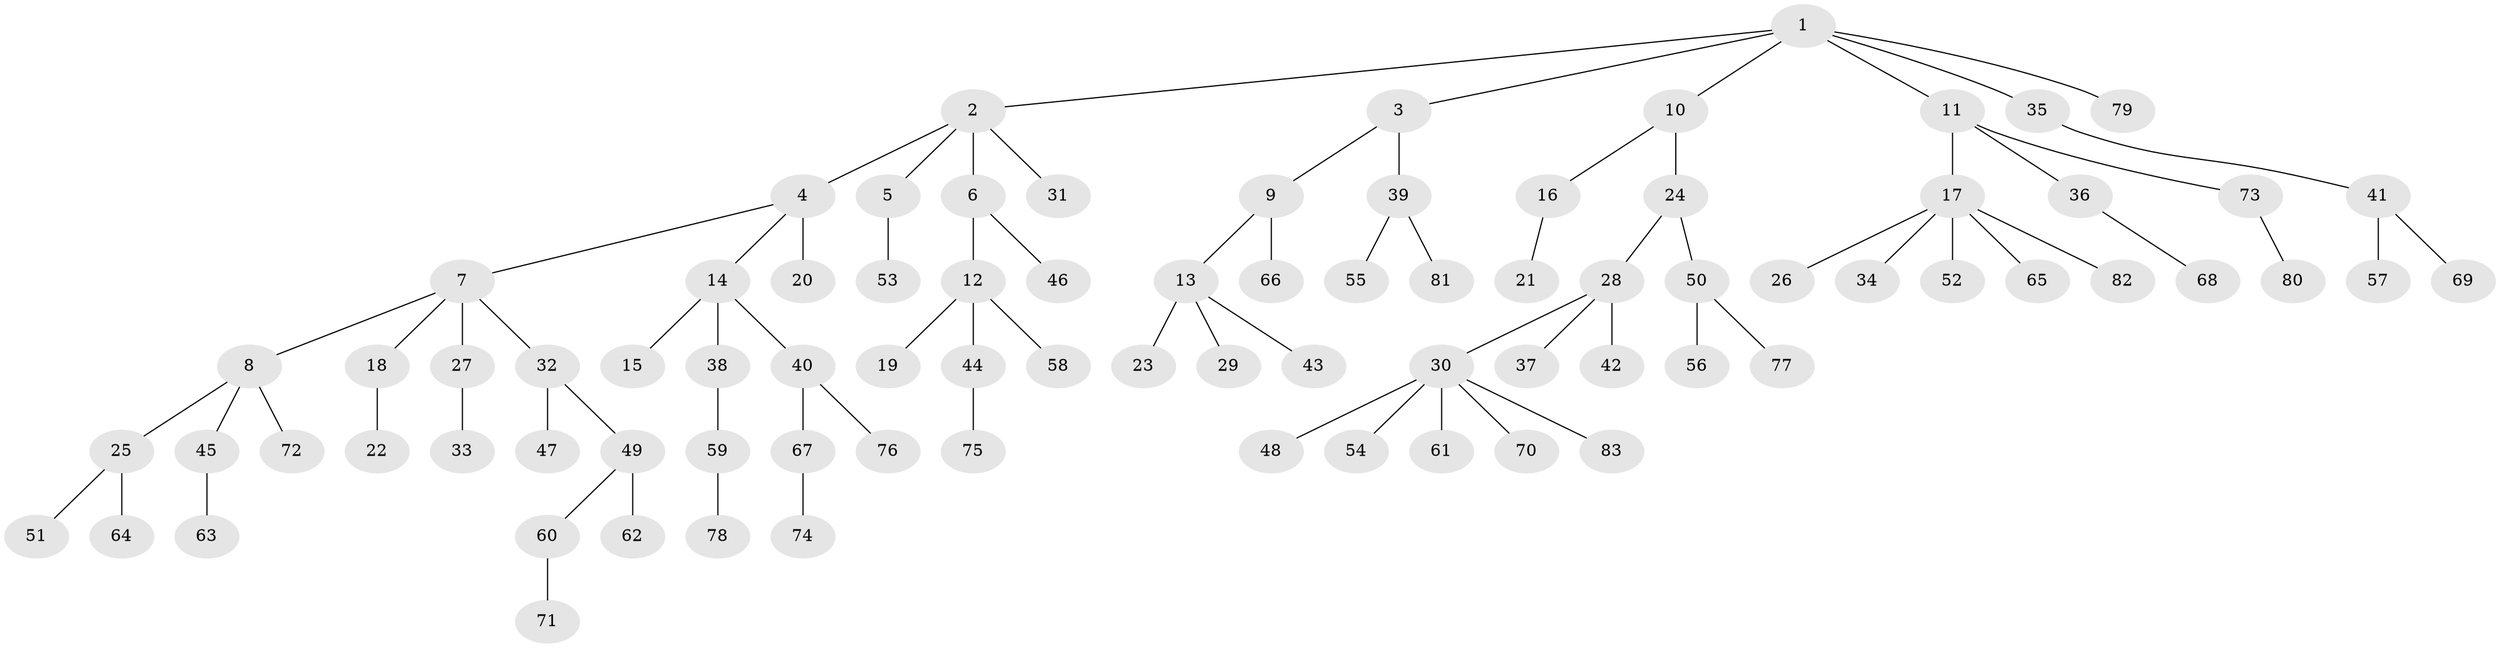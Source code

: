 // coarse degree distribution, {9: 0.017543859649122806, 3: 0.12280701754385964, 1: 0.631578947368421, 5: 0.03508771929824561, 6: 0.017543859649122806, 4: 0.03508771929824561, 2: 0.12280701754385964, 8: 0.017543859649122806}
// Generated by graph-tools (version 1.1) at 2025/42/03/06/25 10:42:02]
// undirected, 83 vertices, 82 edges
graph export_dot {
graph [start="1"]
  node [color=gray90,style=filled];
  1;
  2;
  3;
  4;
  5;
  6;
  7;
  8;
  9;
  10;
  11;
  12;
  13;
  14;
  15;
  16;
  17;
  18;
  19;
  20;
  21;
  22;
  23;
  24;
  25;
  26;
  27;
  28;
  29;
  30;
  31;
  32;
  33;
  34;
  35;
  36;
  37;
  38;
  39;
  40;
  41;
  42;
  43;
  44;
  45;
  46;
  47;
  48;
  49;
  50;
  51;
  52;
  53;
  54;
  55;
  56;
  57;
  58;
  59;
  60;
  61;
  62;
  63;
  64;
  65;
  66;
  67;
  68;
  69;
  70;
  71;
  72;
  73;
  74;
  75;
  76;
  77;
  78;
  79;
  80;
  81;
  82;
  83;
  1 -- 2;
  1 -- 3;
  1 -- 10;
  1 -- 11;
  1 -- 35;
  1 -- 79;
  2 -- 4;
  2 -- 5;
  2 -- 6;
  2 -- 31;
  3 -- 9;
  3 -- 39;
  4 -- 7;
  4 -- 14;
  4 -- 20;
  5 -- 53;
  6 -- 12;
  6 -- 46;
  7 -- 8;
  7 -- 18;
  7 -- 27;
  7 -- 32;
  8 -- 25;
  8 -- 45;
  8 -- 72;
  9 -- 13;
  9 -- 66;
  10 -- 16;
  10 -- 24;
  11 -- 17;
  11 -- 36;
  11 -- 73;
  12 -- 19;
  12 -- 44;
  12 -- 58;
  13 -- 23;
  13 -- 29;
  13 -- 43;
  14 -- 15;
  14 -- 38;
  14 -- 40;
  16 -- 21;
  17 -- 26;
  17 -- 34;
  17 -- 52;
  17 -- 65;
  17 -- 82;
  18 -- 22;
  24 -- 28;
  24 -- 50;
  25 -- 51;
  25 -- 64;
  27 -- 33;
  28 -- 30;
  28 -- 37;
  28 -- 42;
  30 -- 48;
  30 -- 54;
  30 -- 61;
  30 -- 70;
  30 -- 83;
  32 -- 47;
  32 -- 49;
  35 -- 41;
  36 -- 68;
  38 -- 59;
  39 -- 55;
  39 -- 81;
  40 -- 67;
  40 -- 76;
  41 -- 57;
  41 -- 69;
  44 -- 75;
  45 -- 63;
  49 -- 60;
  49 -- 62;
  50 -- 56;
  50 -- 77;
  59 -- 78;
  60 -- 71;
  67 -- 74;
  73 -- 80;
}
